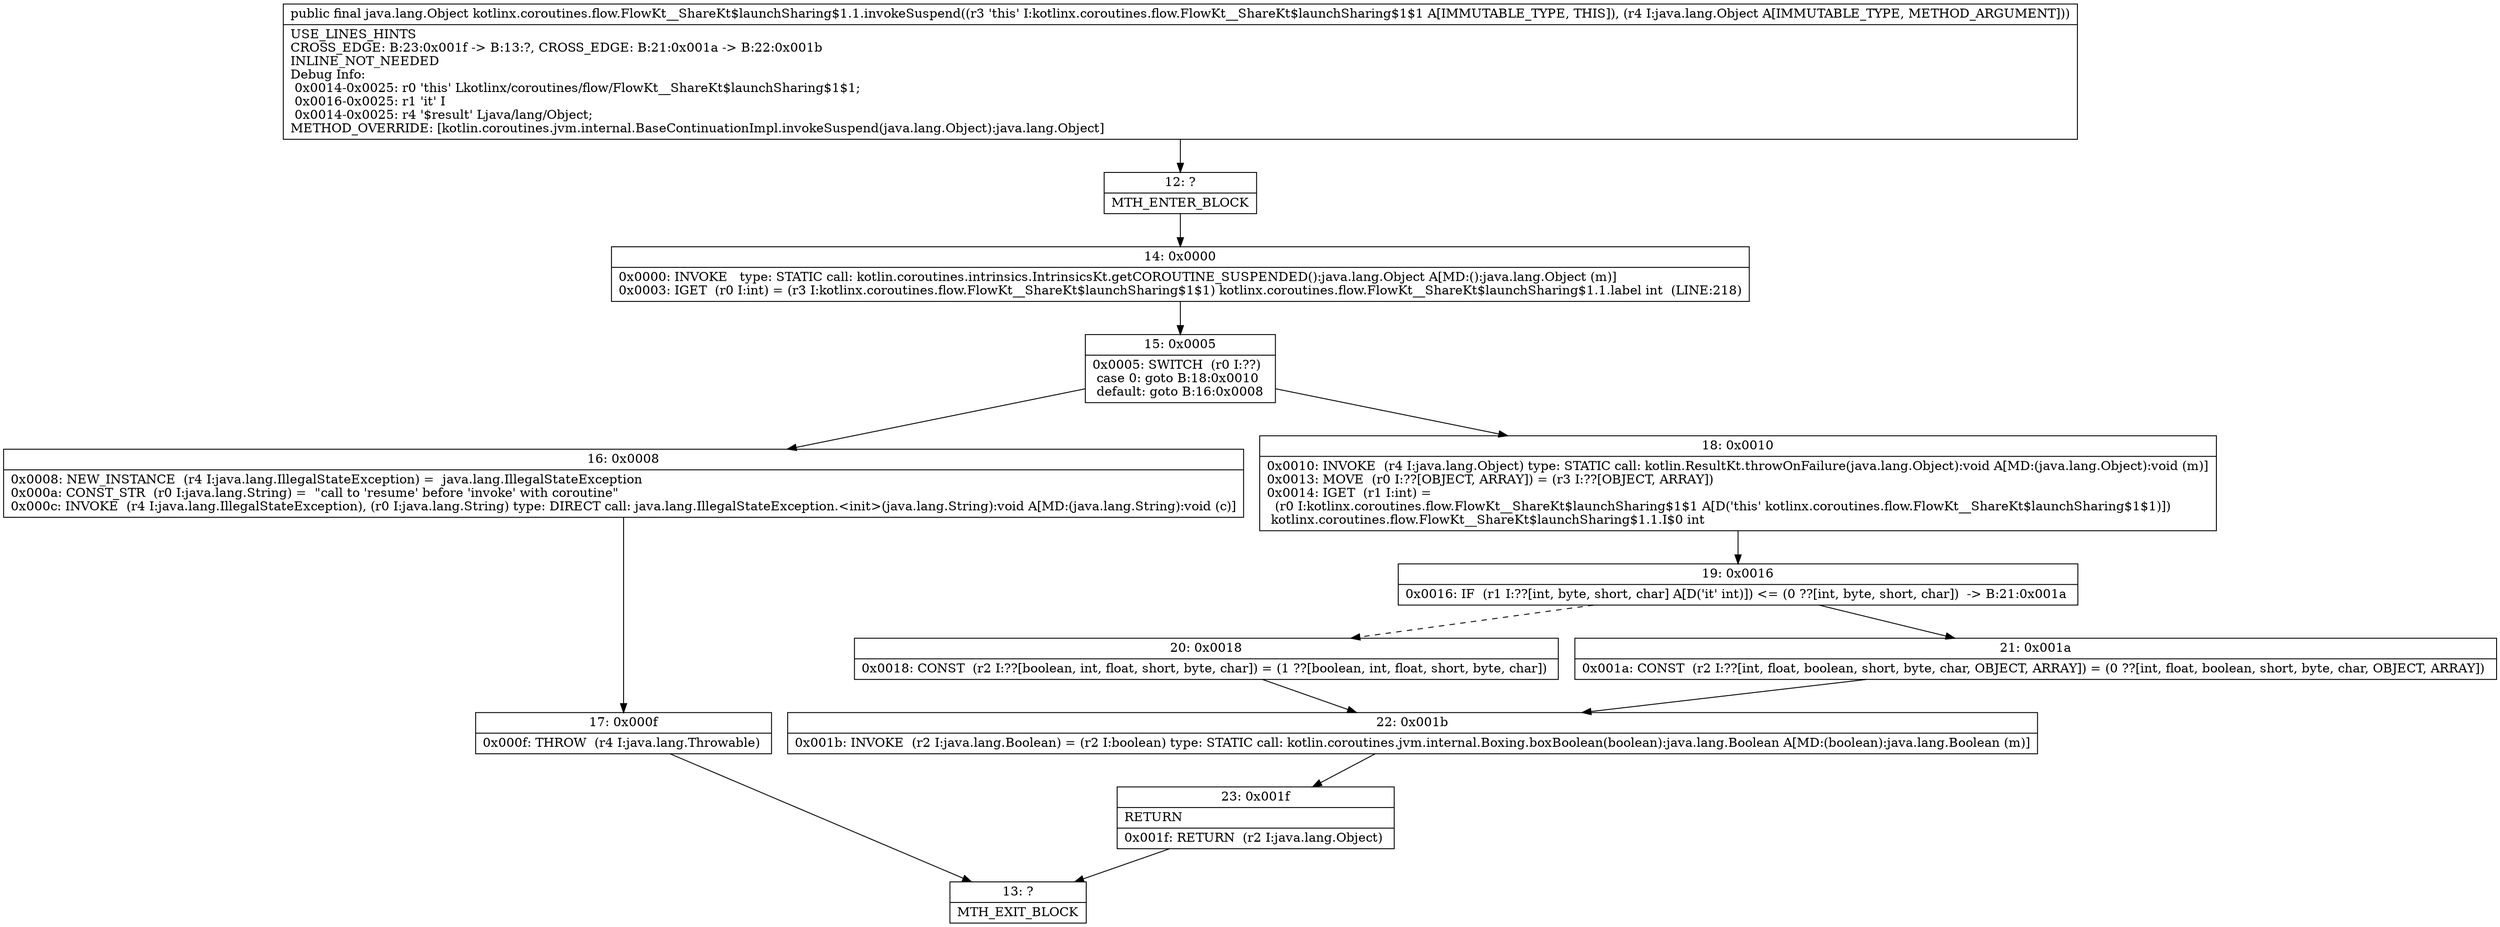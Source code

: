 digraph "CFG forkotlinx.coroutines.flow.FlowKt__ShareKt$launchSharing$1.1.invokeSuspend(Ljava\/lang\/Object;)Ljava\/lang\/Object;" {
Node_12 [shape=record,label="{12\:\ ?|MTH_ENTER_BLOCK\l}"];
Node_14 [shape=record,label="{14\:\ 0x0000|0x0000: INVOKE   type: STATIC call: kotlin.coroutines.intrinsics.IntrinsicsKt.getCOROUTINE_SUSPENDED():java.lang.Object A[MD:():java.lang.Object (m)]\l0x0003: IGET  (r0 I:int) = (r3 I:kotlinx.coroutines.flow.FlowKt__ShareKt$launchSharing$1$1) kotlinx.coroutines.flow.FlowKt__ShareKt$launchSharing$1.1.label int  (LINE:218)\l}"];
Node_15 [shape=record,label="{15\:\ 0x0005|0x0005: SWITCH  (r0 I:??)\l case 0: goto B:18:0x0010\l default: goto B:16:0x0008 \l}"];
Node_16 [shape=record,label="{16\:\ 0x0008|0x0008: NEW_INSTANCE  (r4 I:java.lang.IllegalStateException) =  java.lang.IllegalStateException \l0x000a: CONST_STR  (r0 I:java.lang.String) =  \"call to 'resume' before 'invoke' with coroutine\" \l0x000c: INVOKE  (r4 I:java.lang.IllegalStateException), (r0 I:java.lang.String) type: DIRECT call: java.lang.IllegalStateException.\<init\>(java.lang.String):void A[MD:(java.lang.String):void (c)]\l}"];
Node_17 [shape=record,label="{17\:\ 0x000f|0x000f: THROW  (r4 I:java.lang.Throwable) \l}"];
Node_13 [shape=record,label="{13\:\ ?|MTH_EXIT_BLOCK\l}"];
Node_18 [shape=record,label="{18\:\ 0x0010|0x0010: INVOKE  (r4 I:java.lang.Object) type: STATIC call: kotlin.ResultKt.throwOnFailure(java.lang.Object):void A[MD:(java.lang.Object):void (m)]\l0x0013: MOVE  (r0 I:??[OBJECT, ARRAY]) = (r3 I:??[OBJECT, ARRAY]) \l0x0014: IGET  (r1 I:int) = \l  (r0 I:kotlinx.coroutines.flow.FlowKt__ShareKt$launchSharing$1$1 A[D('this' kotlinx.coroutines.flow.FlowKt__ShareKt$launchSharing$1$1)])\l kotlinx.coroutines.flow.FlowKt__ShareKt$launchSharing$1.1.I$0 int \l}"];
Node_19 [shape=record,label="{19\:\ 0x0016|0x0016: IF  (r1 I:??[int, byte, short, char] A[D('it' int)]) \<= (0 ??[int, byte, short, char])  \-\> B:21:0x001a \l}"];
Node_20 [shape=record,label="{20\:\ 0x0018|0x0018: CONST  (r2 I:??[boolean, int, float, short, byte, char]) = (1 ??[boolean, int, float, short, byte, char]) \l}"];
Node_22 [shape=record,label="{22\:\ 0x001b|0x001b: INVOKE  (r2 I:java.lang.Boolean) = (r2 I:boolean) type: STATIC call: kotlin.coroutines.jvm.internal.Boxing.boxBoolean(boolean):java.lang.Boolean A[MD:(boolean):java.lang.Boolean (m)]\l}"];
Node_23 [shape=record,label="{23\:\ 0x001f|RETURN\l|0x001f: RETURN  (r2 I:java.lang.Object) \l}"];
Node_21 [shape=record,label="{21\:\ 0x001a|0x001a: CONST  (r2 I:??[int, float, boolean, short, byte, char, OBJECT, ARRAY]) = (0 ??[int, float, boolean, short, byte, char, OBJECT, ARRAY]) \l}"];
MethodNode[shape=record,label="{public final java.lang.Object kotlinx.coroutines.flow.FlowKt__ShareKt$launchSharing$1.1.invokeSuspend((r3 'this' I:kotlinx.coroutines.flow.FlowKt__ShareKt$launchSharing$1$1 A[IMMUTABLE_TYPE, THIS]), (r4 I:java.lang.Object A[IMMUTABLE_TYPE, METHOD_ARGUMENT]))  | USE_LINES_HINTS\lCROSS_EDGE: B:23:0x001f \-\> B:13:?, CROSS_EDGE: B:21:0x001a \-\> B:22:0x001b\lINLINE_NOT_NEEDED\lDebug Info:\l  0x0014\-0x0025: r0 'this' Lkotlinx\/coroutines\/flow\/FlowKt__ShareKt$launchSharing$1$1;\l  0x0016\-0x0025: r1 'it' I\l  0x0014\-0x0025: r4 '$result' Ljava\/lang\/Object;\lMETHOD_OVERRIDE: [kotlin.coroutines.jvm.internal.BaseContinuationImpl.invokeSuspend(java.lang.Object):java.lang.Object]\l}"];
MethodNode -> Node_12;Node_12 -> Node_14;
Node_14 -> Node_15;
Node_15 -> Node_16;
Node_15 -> Node_18;
Node_16 -> Node_17;
Node_17 -> Node_13;
Node_18 -> Node_19;
Node_19 -> Node_20[style=dashed];
Node_19 -> Node_21;
Node_20 -> Node_22;
Node_22 -> Node_23;
Node_23 -> Node_13;
Node_21 -> Node_22;
}

